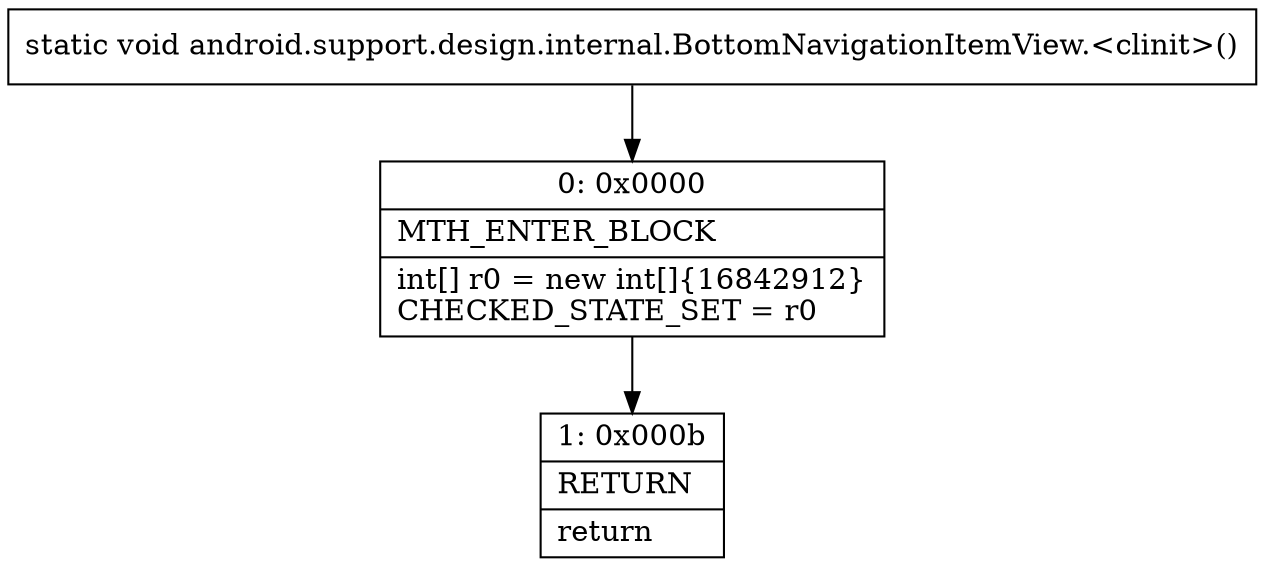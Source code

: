 digraph "CFG forandroid.support.design.internal.BottomNavigationItemView.\<clinit\>()V" {
Node_0 [shape=record,label="{0\:\ 0x0000|MTH_ENTER_BLOCK\l|int[] r0 = new int[]\{16842912\}\lCHECKED_STATE_SET = r0\l}"];
Node_1 [shape=record,label="{1\:\ 0x000b|RETURN\l|return\l}"];
MethodNode[shape=record,label="{static void android.support.design.internal.BottomNavigationItemView.\<clinit\>() }"];
MethodNode -> Node_0;
Node_0 -> Node_1;
}

